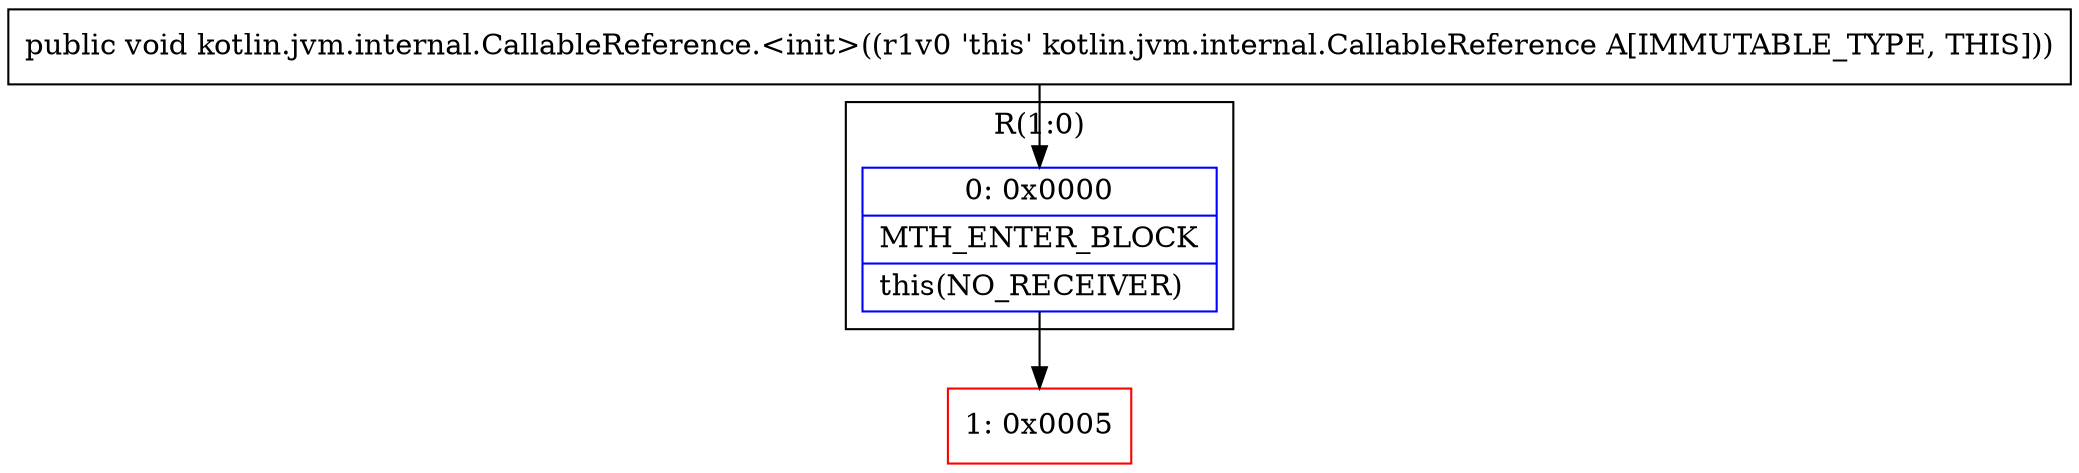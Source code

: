 digraph "CFG forkotlin.jvm.internal.CallableReference.\<init\>()V" {
subgraph cluster_Region_723323430 {
label = "R(1:0)";
node [shape=record,color=blue];
Node_0 [shape=record,label="{0\:\ 0x0000|MTH_ENTER_BLOCK\l|this(NO_RECEIVER)\l}"];
}
Node_1 [shape=record,color=red,label="{1\:\ 0x0005}"];
MethodNode[shape=record,label="{public void kotlin.jvm.internal.CallableReference.\<init\>((r1v0 'this' kotlin.jvm.internal.CallableReference A[IMMUTABLE_TYPE, THIS])) }"];
MethodNode -> Node_0;
Node_0 -> Node_1;
}

